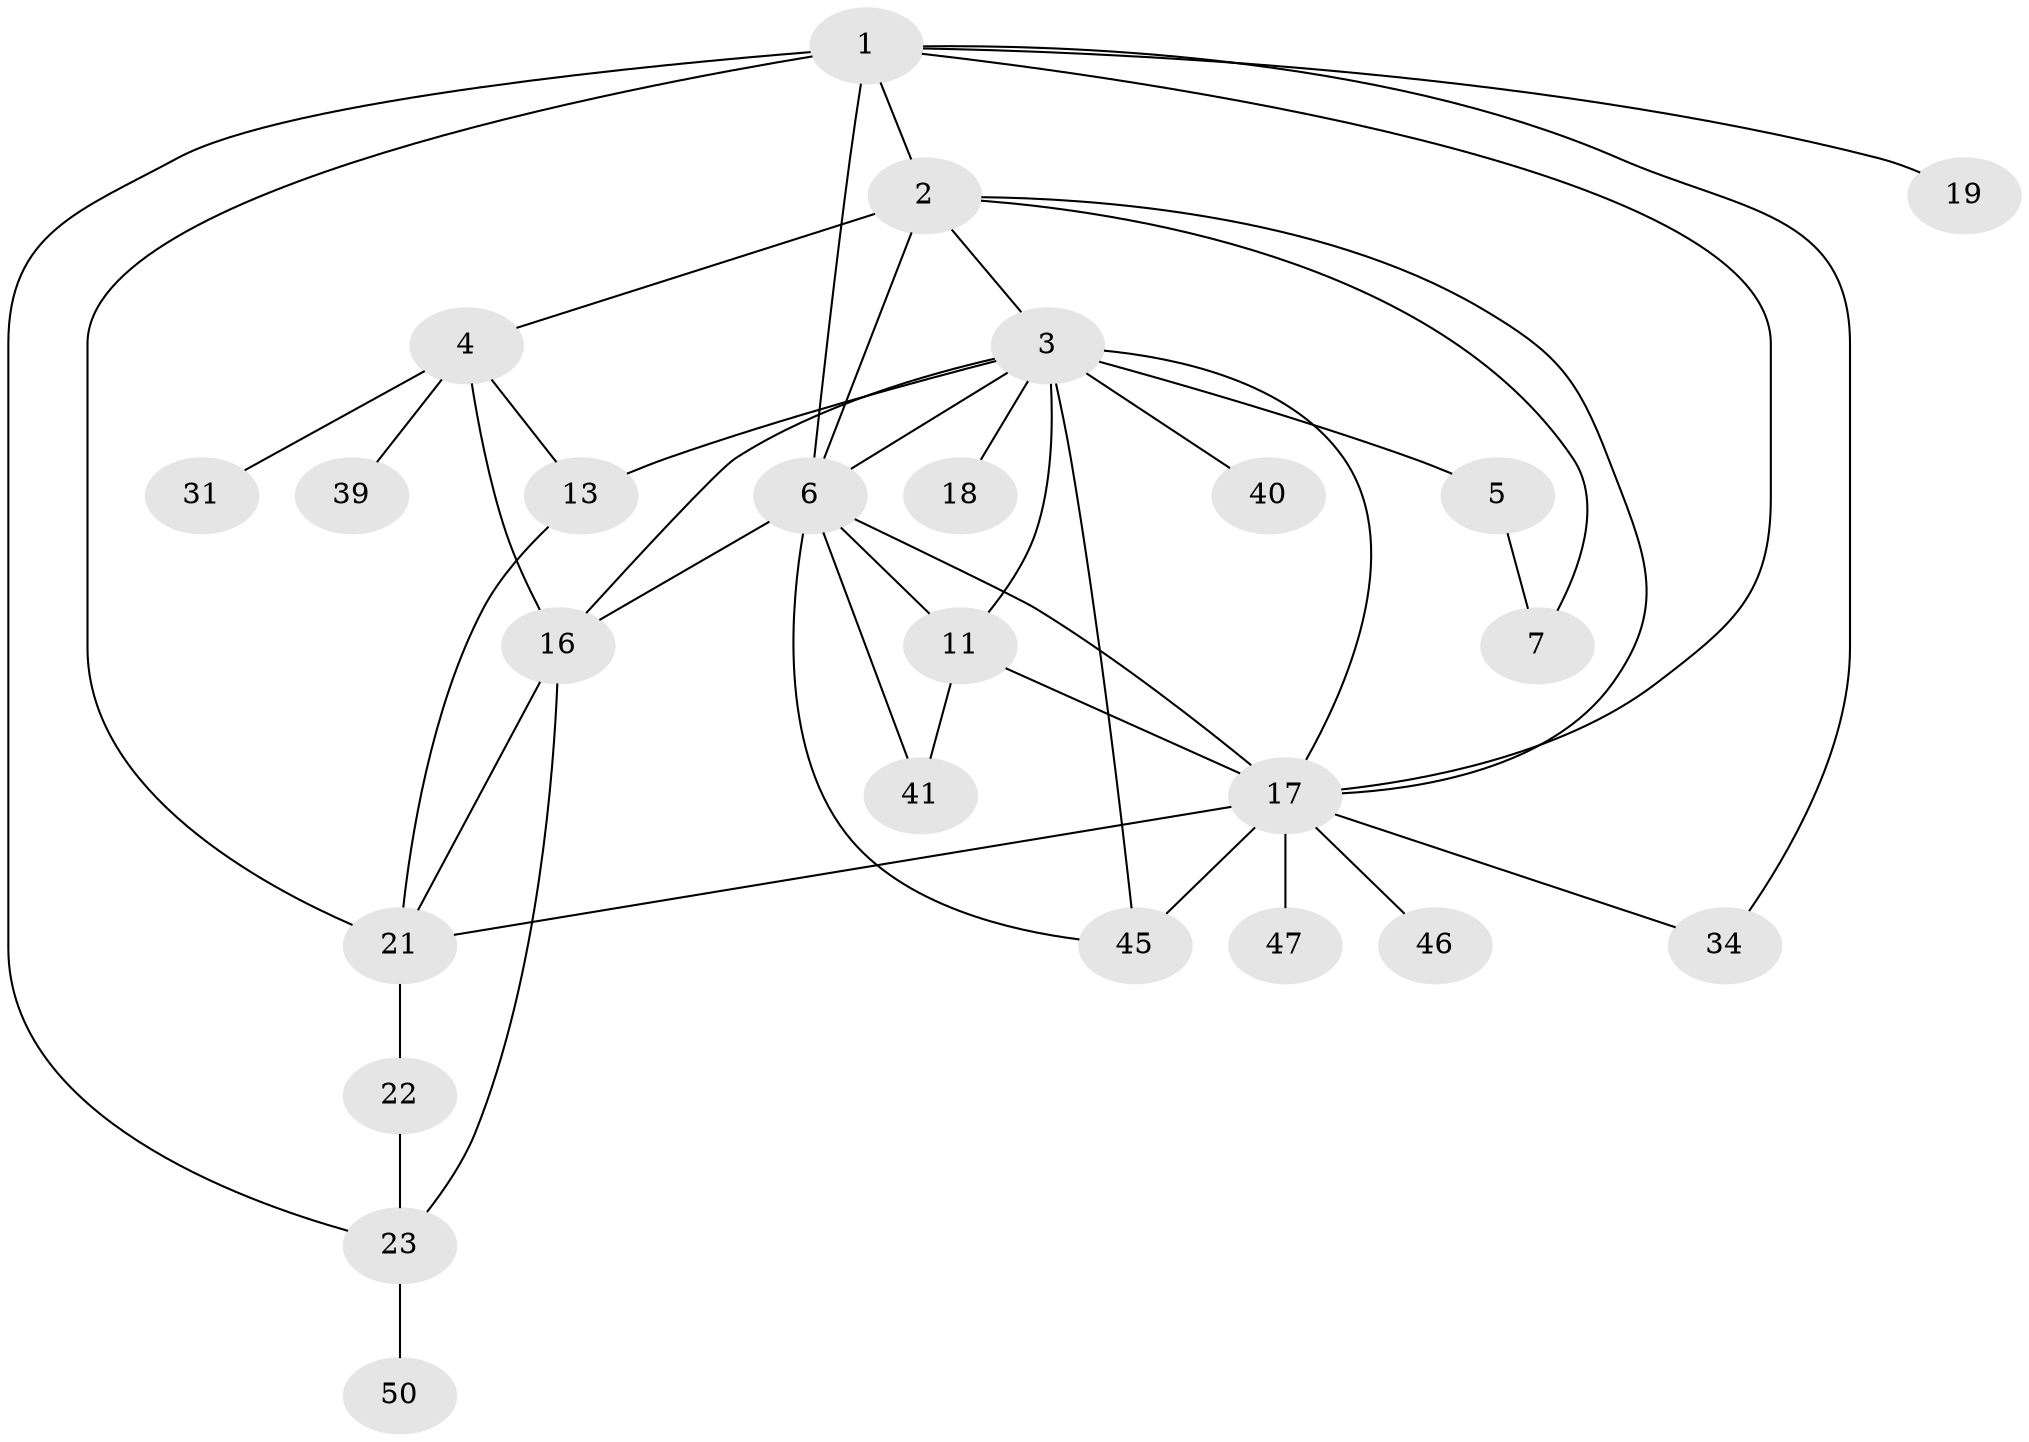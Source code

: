 // original degree distribution, {7: 0.0784313725490196, 9: 0.0196078431372549, 5: 0.0392156862745098, 2: 0.3333333333333333, 3: 0.13725490196078433, 4: 0.13725490196078433, 1: 0.23529411764705882, 6: 0.0196078431372549}
// Generated by graph-tools (version 1.1) at 2025/13/03/09/25 04:13:30]
// undirected, 25 vertices, 44 edges
graph export_dot {
graph [start="1"]
  node [color=gray90,style=filled];
  1 [super="+9+20+12"];
  2;
  3 [super="+15"];
  4;
  5;
  6 [super="+8"];
  7 [super="+24"];
  11 [super="+44"];
  13 [super="+14"];
  16 [super="+27"];
  17 [super="+26+28+30+29"];
  18 [super="+38"];
  19;
  21 [super="+36+25+37"];
  22;
  23 [super="+35"];
  31;
  34 [super="+51"];
  39;
  40;
  41;
  45;
  46;
  47;
  50;
  1 -- 2 [weight=2];
  1 -- 21 [weight=3];
  1 -- 23;
  1 -- 34;
  1 -- 6;
  1 -- 17;
  1 -- 19;
  2 -- 3;
  2 -- 4;
  2 -- 7;
  2 -- 17;
  2 -- 6;
  3 -- 5;
  3 -- 6;
  3 -- 11;
  3 -- 13;
  3 -- 45;
  3 -- 40;
  3 -- 18;
  3 -- 16;
  3 -- 17;
  4 -- 16;
  4 -- 31;
  4 -- 39;
  4 -- 13;
  5 -- 7;
  6 -- 17;
  6 -- 45;
  6 -- 41;
  6 -- 11;
  6 -- 16;
  11 -- 41;
  11 -- 17;
  13 -- 21;
  16 -- 21;
  16 -- 23;
  17 -- 46;
  17 -- 47;
  17 -- 21 [weight=2];
  17 -- 34;
  17 -- 45;
  21 -- 22;
  22 -- 23;
  23 -- 50;
}

